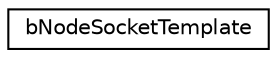 digraph G
{
  edge [fontname="Helvetica",fontsize="10",labelfontname="Helvetica",labelfontsize="10"];
  node [fontname="Helvetica",fontsize="10",shape=record];
  rankdir=LR;
  Node1 [label="bNodeSocketTemplate",height=0.2,width=0.4,color="black", fillcolor="white", style="filled",URL="$d1/da2/structbNodeSocketTemplate.html"];
}
